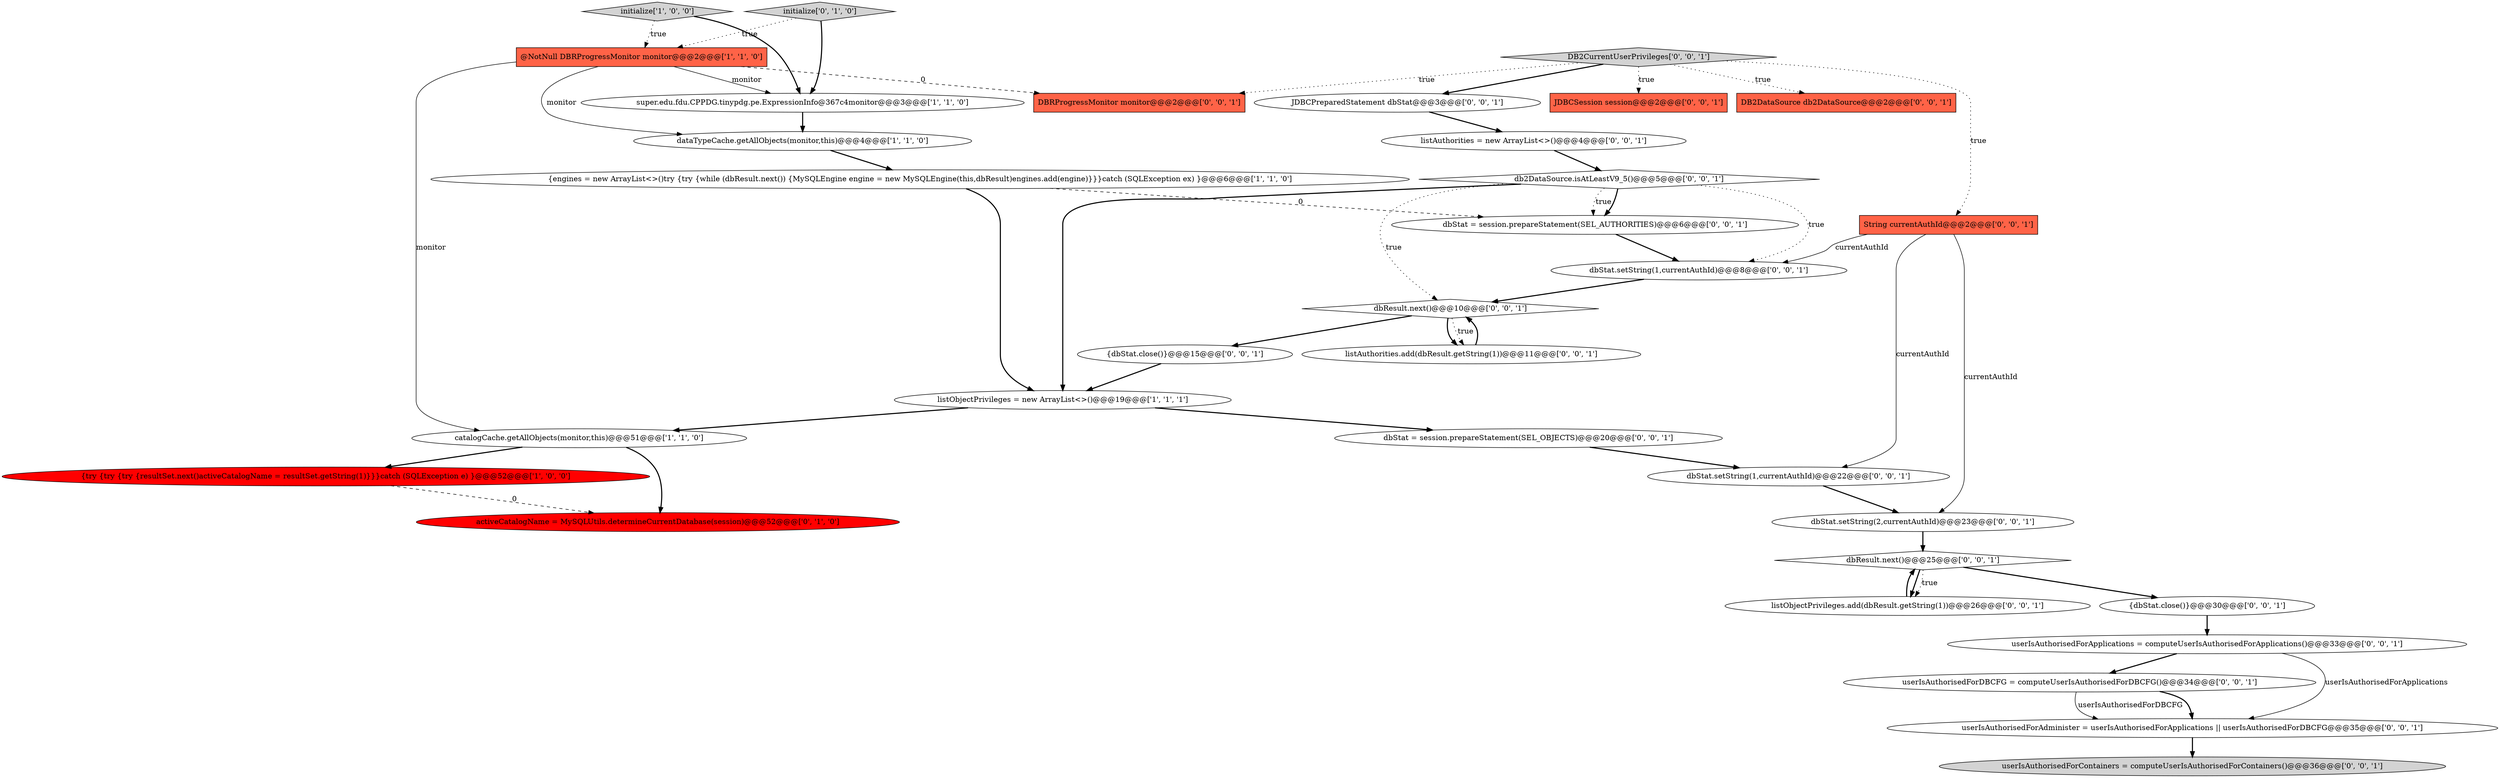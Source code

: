 digraph {
6 [style = filled, label = "{engines = new ArrayList<>()try {try {while (dbResult.next()) {MySQLEngine engine = new MySQLEngine(this,dbResult)engines.add(engine)}}}catch (SQLException ex) }@@@6@@@['1', '1', '0']", fillcolor = white, shape = ellipse image = "AAA0AAABBB1BBB"];
1 [style = filled, label = "dataTypeCache.getAllObjects(monitor,this)@@@4@@@['1', '1', '0']", fillcolor = white, shape = ellipse image = "AAA0AAABBB1BBB"];
9 [style = filled, label = "initialize['0', '1', '0']", fillcolor = lightgray, shape = diamond image = "AAA0AAABBB2BBB"];
31 [style = filled, label = "listAuthorities.add(dbResult.getString(1))@@@11@@@['0', '0', '1']", fillcolor = white, shape = ellipse image = "AAA0AAABBB3BBB"];
17 [style = filled, label = "listAuthorities = new ArrayList<>()@@@4@@@['0', '0', '1']", fillcolor = white, shape = ellipse image = "AAA0AAABBB3BBB"];
0 [style = filled, label = "initialize['1', '0', '0']", fillcolor = lightgray, shape = diamond image = "AAA0AAABBB1BBB"];
16 [style = filled, label = "userIsAuthorisedForAdminister = userIsAuthorisedForApplications || userIsAuthorisedForDBCFG@@@35@@@['0', '0', '1']", fillcolor = white, shape = ellipse image = "AAA0AAABBB3BBB"];
15 [style = filled, label = "{dbStat.close()}@@@15@@@['0', '0', '1']", fillcolor = white, shape = ellipse image = "AAA0AAABBB3BBB"];
18 [style = filled, label = "userIsAuthorisedForContainers = computeUserIsAuthorisedForContainers()@@@36@@@['0', '0', '1']", fillcolor = lightgray, shape = ellipse image = "AAA0AAABBB3BBB"];
5 [style = filled, label = "super.edu.fdu.CPPDG.tinypdg.pe.ExpressionInfo@367c4monitor@@@3@@@['1', '1', '0']", fillcolor = white, shape = ellipse image = "AAA0AAABBB1BBB"];
21 [style = filled, label = "{dbStat.close()}@@@30@@@['0', '0', '1']", fillcolor = white, shape = ellipse image = "AAA0AAABBB3BBB"];
4 [style = filled, label = "listObjectPrivileges = new ArrayList<>()@@@19@@@['1', '1', '1']", fillcolor = white, shape = ellipse image = "AAA0AAABBB1BBB"];
20 [style = filled, label = "dbStat.setString(2,currentAuthId)@@@23@@@['0', '0', '1']", fillcolor = white, shape = ellipse image = "AAA0AAABBB3BBB"];
22 [style = filled, label = "JDBCSession session@@@2@@@['0', '0', '1']", fillcolor = tomato, shape = box image = "AAA0AAABBB3BBB"];
10 [style = filled, label = "db2DataSource.isAtLeastV9_5()@@@5@@@['0', '0', '1']", fillcolor = white, shape = diamond image = "AAA0AAABBB3BBB"];
23 [style = filled, label = "JDBCPreparedStatement dbStat@@@3@@@['0', '0', '1']", fillcolor = white, shape = ellipse image = "AAA0AAABBB3BBB"];
25 [style = filled, label = "DB2CurrentUserPrivileges['0', '0', '1']", fillcolor = lightgray, shape = diamond image = "AAA0AAABBB3BBB"];
32 [style = filled, label = "userIsAuthorisedForDBCFG = computeUserIsAuthorisedForDBCFG()@@@34@@@['0', '0', '1']", fillcolor = white, shape = ellipse image = "AAA0AAABBB3BBB"];
13 [style = filled, label = "listObjectPrivileges.add(dbResult.getString(1))@@@26@@@['0', '0', '1']", fillcolor = white, shape = ellipse image = "AAA0AAABBB3BBB"];
11 [style = filled, label = "dbResult.next()@@@10@@@['0', '0', '1']", fillcolor = white, shape = diamond image = "AAA0AAABBB3BBB"];
12 [style = filled, label = "dbStat = session.prepareStatement(SEL_AUTHORITIES)@@@6@@@['0', '0', '1']", fillcolor = white, shape = ellipse image = "AAA0AAABBB3BBB"];
26 [style = filled, label = "dbStat.setString(1,currentAuthId)@@@8@@@['0', '0', '1']", fillcolor = white, shape = ellipse image = "AAA0AAABBB3BBB"];
14 [style = filled, label = "DB2DataSource db2DataSource@@@2@@@['0', '0', '1']", fillcolor = tomato, shape = box image = "AAA0AAABBB3BBB"];
3 [style = filled, label = "{try {try {try {resultSet.next()activeCatalogName = resultSet.getString(1)}}}catch (SQLException e) }@@@52@@@['1', '0', '0']", fillcolor = red, shape = ellipse image = "AAA1AAABBB1BBB"];
7 [style = filled, label = "@NotNull DBRProgressMonitor monitor@@@2@@@['1', '1', '0']", fillcolor = tomato, shape = box image = "AAA0AAABBB1BBB"];
28 [style = filled, label = "DBRProgressMonitor monitor@@@2@@@['0', '0', '1']", fillcolor = tomato, shape = box image = "AAA0AAABBB3BBB"];
19 [style = filled, label = "String currentAuthId@@@2@@@['0', '0', '1']", fillcolor = tomato, shape = box image = "AAA0AAABBB3BBB"];
27 [style = filled, label = "dbStat.setString(1,currentAuthId)@@@22@@@['0', '0', '1']", fillcolor = white, shape = ellipse image = "AAA0AAABBB3BBB"];
8 [style = filled, label = "activeCatalogName = MySQLUtils.determineCurrentDatabase(session)@@@52@@@['0', '1', '0']", fillcolor = red, shape = ellipse image = "AAA1AAABBB2BBB"];
30 [style = filled, label = "userIsAuthorisedForApplications = computeUserIsAuthorisedForApplications()@@@33@@@['0', '0', '1']", fillcolor = white, shape = ellipse image = "AAA0AAABBB3BBB"];
2 [style = filled, label = "catalogCache.getAllObjects(monitor,this)@@@51@@@['1', '1', '0']", fillcolor = white, shape = ellipse image = "AAA0AAABBB1BBB"];
29 [style = filled, label = "dbStat = session.prepareStatement(SEL_OBJECTS)@@@20@@@['0', '0', '1']", fillcolor = white, shape = ellipse image = "AAA0AAABBB3BBB"];
24 [style = filled, label = "dbResult.next()@@@25@@@['0', '0', '1']", fillcolor = white, shape = diamond image = "AAA0AAABBB3BBB"];
17->10 [style = bold, label=""];
10->12 [style = dotted, label="true"];
16->18 [style = bold, label=""];
7->5 [style = solid, label="monitor"];
13->24 [style = bold, label=""];
30->16 [style = solid, label="userIsAuthorisedForApplications"];
25->23 [style = bold, label=""];
2->3 [style = bold, label=""];
19->20 [style = solid, label="currentAuthId"];
30->32 [style = bold, label=""];
4->29 [style = bold, label=""];
25->28 [style = dotted, label="true"];
4->2 [style = bold, label=""];
12->26 [style = bold, label=""];
21->30 [style = bold, label=""];
32->16 [style = bold, label=""];
25->14 [style = dotted, label="true"];
19->27 [style = solid, label="currentAuthId"];
26->11 [style = bold, label=""];
7->2 [style = solid, label="monitor"];
11->15 [style = bold, label=""];
31->11 [style = bold, label=""];
7->1 [style = solid, label="monitor"];
6->12 [style = dashed, label="0"];
32->16 [style = solid, label="userIsAuthorisedForDBCFG"];
11->31 [style = bold, label=""];
5->1 [style = bold, label=""];
6->4 [style = bold, label=""];
29->27 [style = bold, label=""];
1->6 [style = bold, label=""];
11->31 [style = dotted, label="true"];
24->21 [style = bold, label=""];
10->11 [style = dotted, label="true"];
7->28 [style = dashed, label="0"];
10->12 [style = bold, label=""];
15->4 [style = bold, label=""];
25->22 [style = dotted, label="true"];
10->4 [style = bold, label=""];
9->5 [style = bold, label=""];
3->8 [style = dashed, label="0"];
23->17 [style = bold, label=""];
10->26 [style = dotted, label="true"];
0->7 [style = dotted, label="true"];
9->7 [style = dotted, label="true"];
20->24 [style = bold, label=""];
25->19 [style = dotted, label="true"];
27->20 [style = bold, label=""];
19->26 [style = solid, label="currentAuthId"];
2->8 [style = bold, label=""];
0->5 [style = bold, label=""];
24->13 [style = bold, label=""];
24->13 [style = dotted, label="true"];
}
